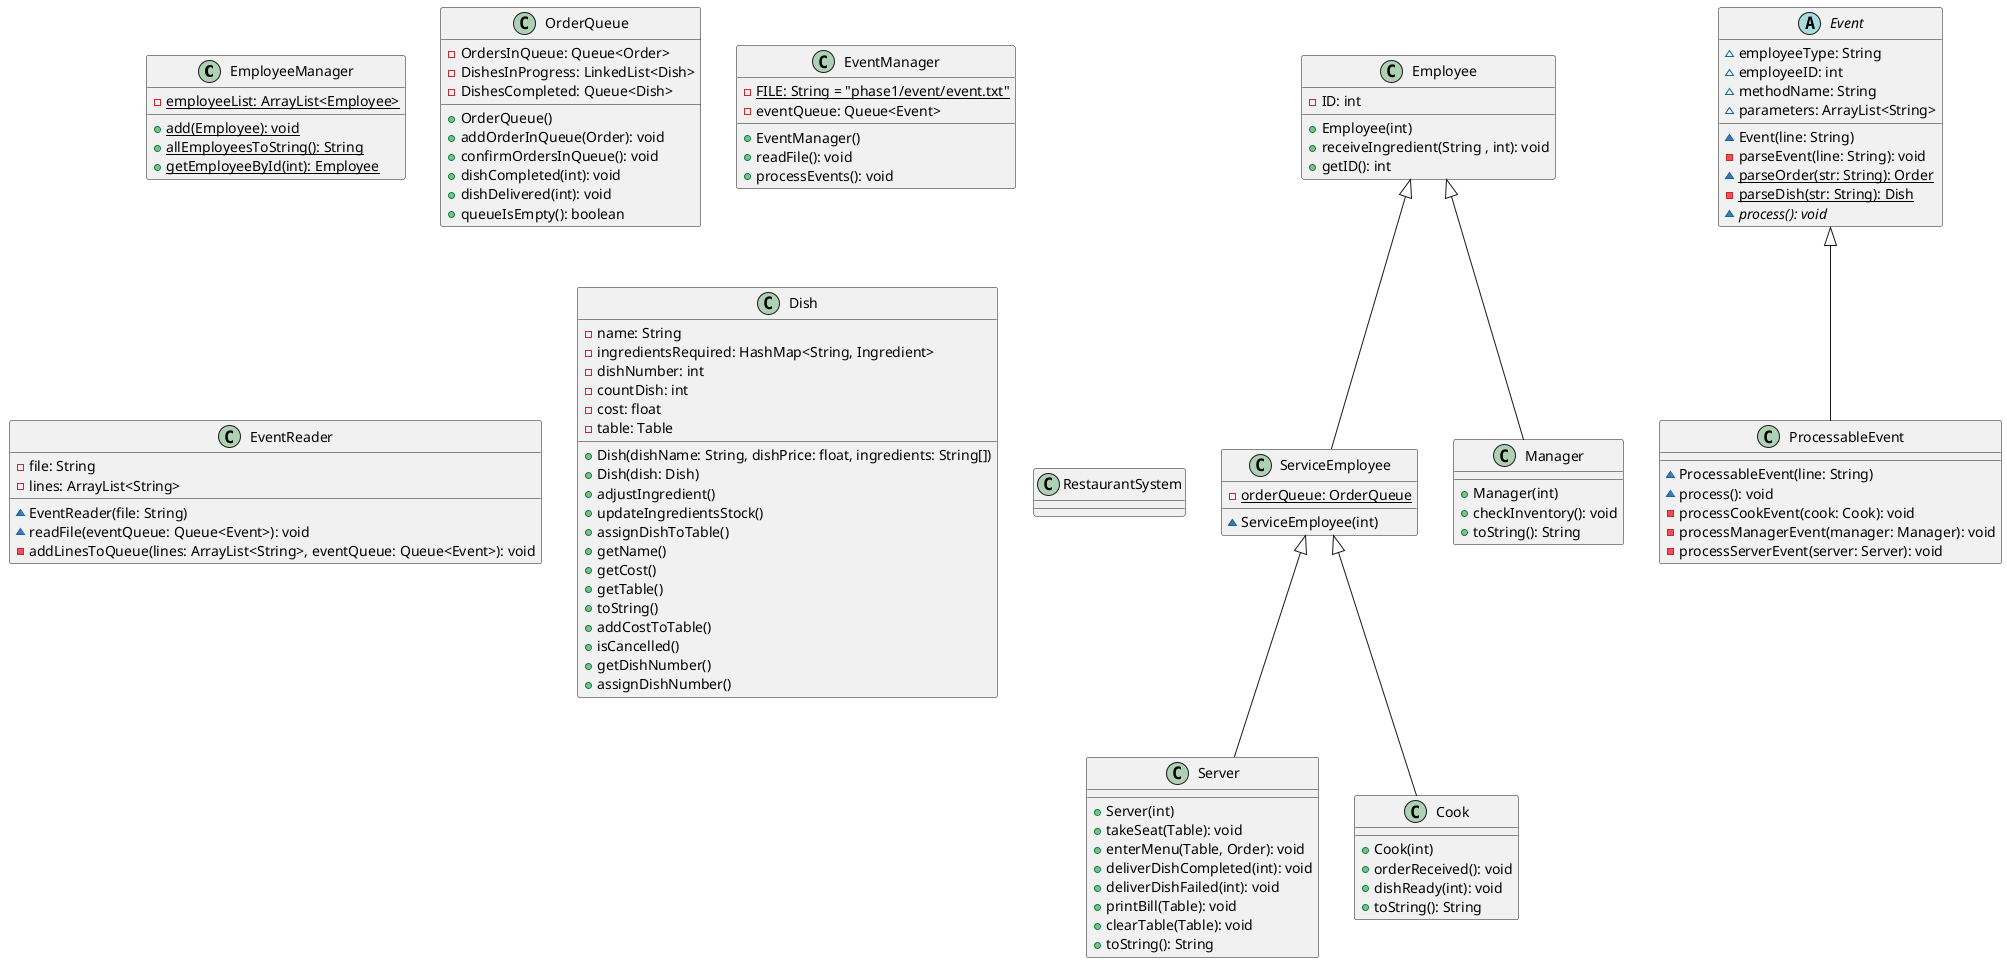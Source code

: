 @startuml
class EmployeeManager{
- {static} employeeList: ArrayList<Employee>
+ {static} add(Employee): void
+ {static} allEmployeesToString(): String
+ {static} getEmployeeById(int): Employee
}
class OrderQueue{
- OrdersInQueue: Queue<Order>
- DishesInProgress: LinkedList<Dish>
- DishesCompleted: Queue<Dish>
+ OrderQueue()
+ addOrderInQueue(Order): void
+ confirmOrdersInQueue(): void
+ dishCompleted(int): void
+ dishDelivered(int): void
+ queueIsEmpty(): boolean
}

class Employee{
- ID: int
+ Employee(int)
+ receiveIngredient(String , int): void
+ getID(): int
}
class ServiceEmployee {
- {static} orderQueue: OrderQueue
~ ServiceEmployee(int)
}
class Server{
+ Server(int)
+ takeSeat(Table): void
+ enterMenu(Table, Order): void
+ deliverDishCompleted(int): void
+ deliverDishFailed(int): void
+ printBill(Table): void
+ clearTable(Table): void
+ toString(): String
}
class Cook{
+ Cook(int)
+ orderReceived(): void
+ dishReady(int): void
+ toString(): String
}
class Manager{
+ Manager(int)
+ checkInventory(): void
+ toString(): String
}

Employee <|-- ServiceEmployee
ServiceEmployee <|-- Cook
ServiceEmployee <|-- Server
Employee <|-- Manager


abstract class Event{
~ employeeType: String
~ employeeID: int
~ methodName: String
~ parameters: ArrayList<String>
~ Event(line: String)
- parseEvent(line: String): void
~ {static} parseOrder(str: String): Order
- {static} parseDish(str: String): Dish
~ {abstract} process(): void
}

class EventManager{
- {static} FILE: String = "phase1/event/event.txt"
- eventQueue: Queue<Event>
+ EventManager()
+ readFile(): void
+ processEvents(): void
}

class ProcessableEvent{
~ ProcessableEvent(line: String)
~ process(): void
- processCookEvent(cook: Cook): void
- processManagerEvent(manager: Manager): void
- processServerEvent(server: Server): void
}

class EventReader{
- file: String
- lines: ArrayList<String>
~ EventReader(file: String)
~ readFile(eventQueue: Queue<Event>): void
- addLinesToQueue(lines: ArrayList<String>, eventQueue: Queue<Event>): void
}

Event <|-- ProcessableEvent


class Dish{
- name: String
- ingredientsRequired: HashMap<String, Ingredient>
- dishNumber: int
- countDish: int
- cost: float
- table: Table
+ Dish(dishName: String, dishPrice: float, ingredients: String[])
+ Dish(dish: Dish)
+ adjustIngredient()
+ updateIngredientsStock()
+ assignDishToTable()
+ getName()
+ getCost()
+ getTable()
+ toString()
+ addCostToTable()
+ isCancelled()
+ getDishNumber()
+ assignDishNumber()
}

class RestaurantSystem{
}
@enduml